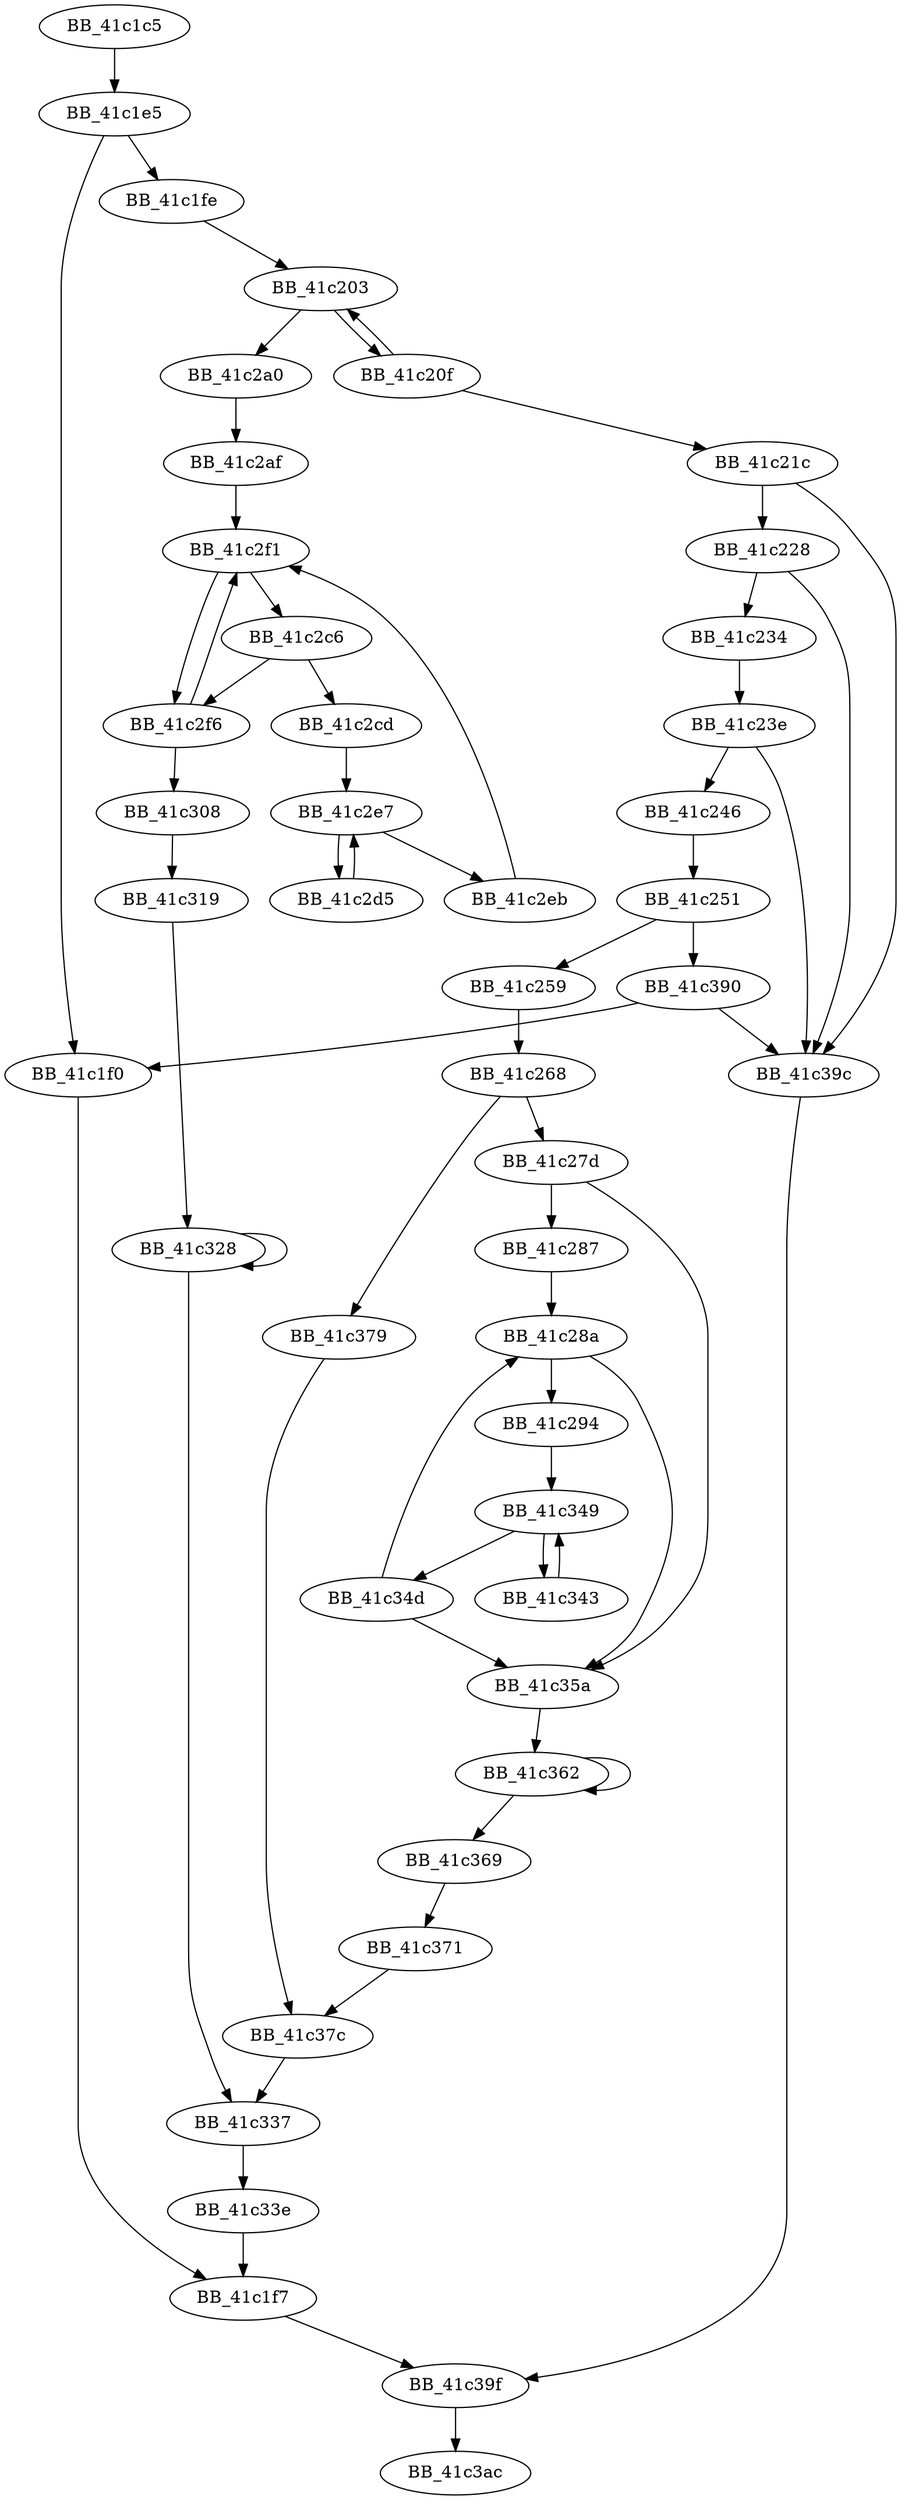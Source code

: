 DiGraph __setmbcp_nolock{
BB_41c1c5->BB_41c1e5
BB_41c1e5->BB_41c1f0
BB_41c1e5->BB_41c1fe
BB_41c1f0->BB_41c1f7
BB_41c1f7->BB_41c39f
BB_41c1fe->BB_41c203
BB_41c203->BB_41c20f
BB_41c203->BB_41c2a0
BB_41c20f->BB_41c203
BB_41c20f->BB_41c21c
BB_41c21c->BB_41c228
BB_41c21c->BB_41c39c
BB_41c228->BB_41c234
BB_41c228->BB_41c39c
BB_41c234->BB_41c23e
BB_41c23e->BB_41c246
BB_41c23e->BB_41c39c
BB_41c246->BB_41c251
BB_41c251->BB_41c259
BB_41c251->BB_41c390
BB_41c259->BB_41c268
BB_41c268->BB_41c27d
BB_41c268->BB_41c379
BB_41c27d->BB_41c287
BB_41c27d->BB_41c35a
BB_41c287->BB_41c28a
BB_41c28a->BB_41c294
BB_41c28a->BB_41c35a
BB_41c294->BB_41c349
BB_41c2a0->BB_41c2af
BB_41c2af->BB_41c2f1
BB_41c2c6->BB_41c2cd
BB_41c2c6->BB_41c2f6
BB_41c2cd->BB_41c2e7
BB_41c2d5->BB_41c2e7
BB_41c2e7->BB_41c2d5
BB_41c2e7->BB_41c2eb
BB_41c2eb->BB_41c2f1
BB_41c2f1->BB_41c2c6
BB_41c2f1->BB_41c2f6
BB_41c2f6->BB_41c2f1
BB_41c2f6->BB_41c308
BB_41c308->BB_41c319
BB_41c319->BB_41c328
BB_41c328->BB_41c328
BB_41c328->BB_41c337
BB_41c337->BB_41c33e
BB_41c33e->BB_41c1f7
BB_41c343->BB_41c349
BB_41c349->BB_41c343
BB_41c349->BB_41c34d
BB_41c34d->BB_41c28a
BB_41c34d->BB_41c35a
BB_41c35a->BB_41c362
BB_41c362->BB_41c362
BB_41c362->BB_41c369
BB_41c369->BB_41c371
BB_41c371->BB_41c37c
BB_41c379->BB_41c37c
BB_41c37c->BB_41c337
BB_41c390->BB_41c1f0
BB_41c390->BB_41c39c
BB_41c39c->BB_41c39f
BB_41c39f->BB_41c3ac
}

